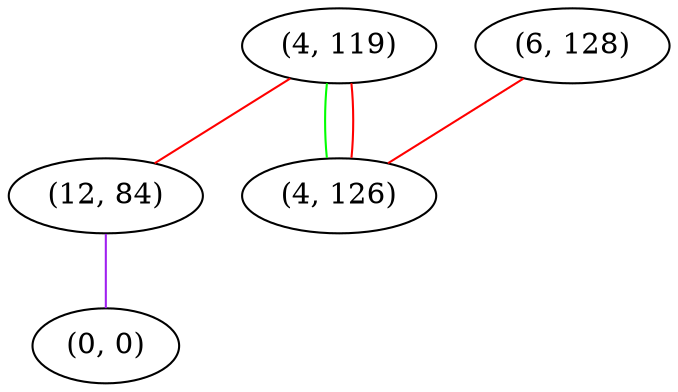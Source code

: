 graph "" {
"(4, 119)";
"(12, 84)";
"(6, 128)";
"(0, 0)";
"(4, 126)";
"(4, 119)" -- "(12, 84)"  [color=red, key=0, weight=1];
"(4, 119)" -- "(4, 126)"  [color=green, key=0, weight=2];
"(4, 119)" -- "(4, 126)"  [color=red, key=1, weight=1];
"(12, 84)" -- "(0, 0)"  [color=purple, key=0, weight=4];
"(6, 128)" -- "(4, 126)"  [color=red, key=0, weight=1];
}

